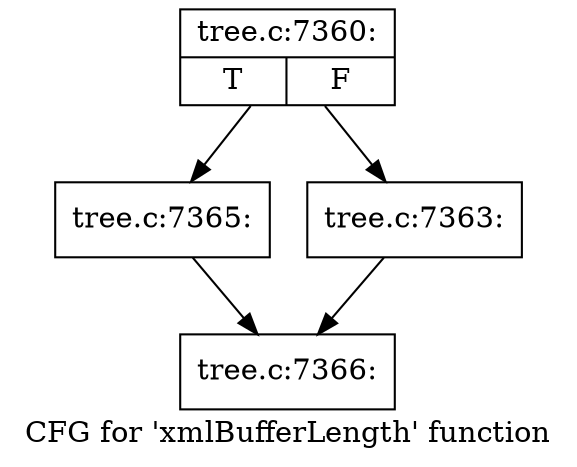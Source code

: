 digraph "CFG for 'xmlBufferLength' function" {
	label="CFG for 'xmlBufferLength' function";

	Node0x469c8f0 [shape=record,label="{tree.c:7360:|{<s0>T|<s1>F}}"];
	Node0x469c8f0 -> Node0x469cb20;
	Node0x469c8f0 -> Node0x469cad0;
	Node0x469cad0 [shape=record,label="{tree.c:7363:}"];
	Node0x469cad0 -> Node0x469cc20;
	Node0x469cb20 [shape=record,label="{tree.c:7365:}"];
	Node0x469cb20 -> Node0x469cc20;
	Node0x469cc20 [shape=record,label="{tree.c:7366:}"];
}

